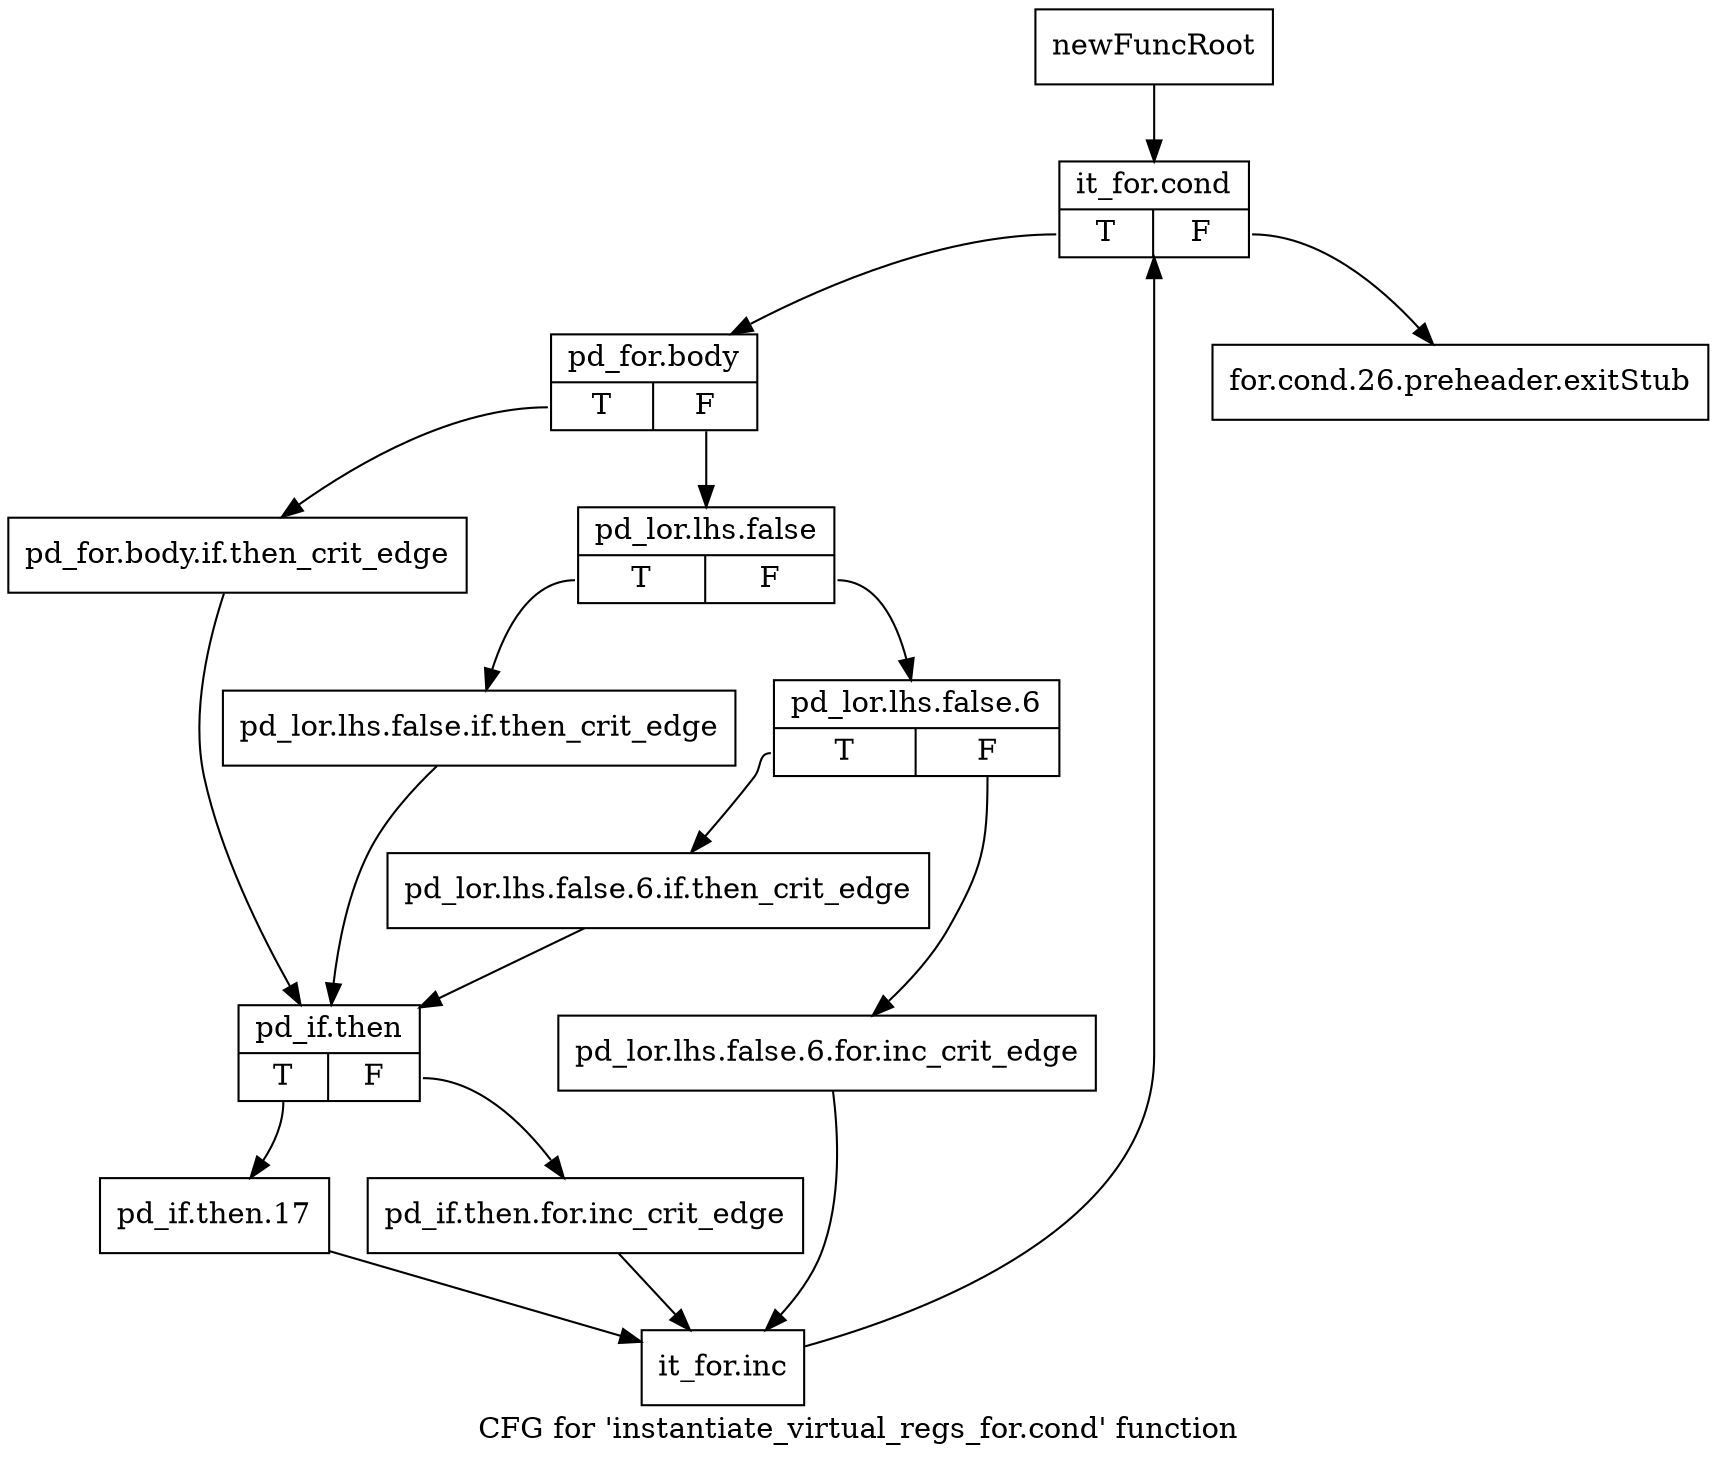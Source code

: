 digraph "CFG for 'instantiate_virtual_regs_for.cond' function" {
	label="CFG for 'instantiate_virtual_regs_for.cond' function";

	Node0xafe1d40 [shape=record,label="{newFuncRoot}"];
	Node0xafe1d40 -> Node0xafe1de0;
	Node0xafe1d90 [shape=record,label="{for.cond.26.preheader.exitStub}"];
	Node0xafe1de0 [shape=record,label="{it_for.cond|{<s0>T|<s1>F}}"];
	Node0xafe1de0:s0 -> Node0xafe1e30;
	Node0xafe1de0:s1 -> Node0xafe1d90;
	Node0xafe1e30 [shape=record,label="{pd_for.body|{<s0>T|<s1>F}}"];
	Node0xafe1e30:s0 -> Node0xafe2010;
	Node0xafe1e30:s1 -> Node0xafe1e80;
	Node0xafe1e80 [shape=record,label="{pd_lor.lhs.false|{<s0>T|<s1>F}}"];
	Node0xafe1e80:s0 -> Node0xafe1fc0;
	Node0xafe1e80:s1 -> Node0xafe1ed0;
	Node0xafe1ed0 [shape=record,label="{pd_lor.lhs.false.6|{<s0>T|<s1>F}}"];
	Node0xafe1ed0:s0 -> Node0xafe1f70;
	Node0xafe1ed0:s1 -> Node0xafe1f20;
	Node0xafe1f20 [shape=record,label="{pd_lor.lhs.false.6.for.inc_crit_edge}"];
	Node0xafe1f20 -> Node0xafe2150;
	Node0xafe1f70 [shape=record,label="{pd_lor.lhs.false.6.if.then_crit_edge}"];
	Node0xafe1f70 -> Node0xafe2060;
	Node0xafe1fc0 [shape=record,label="{pd_lor.lhs.false.if.then_crit_edge}"];
	Node0xafe1fc0 -> Node0xafe2060;
	Node0xafe2010 [shape=record,label="{pd_for.body.if.then_crit_edge}"];
	Node0xafe2010 -> Node0xafe2060;
	Node0xafe2060 [shape=record,label="{pd_if.then|{<s0>T|<s1>F}}"];
	Node0xafe2060:s0 -> Node0xafe2100;
	Node0xafe2060:s1 -> Node0xafe20b0;
	Node0xafe20b0 [shape=record,label="{pd_if.then.for.inc_crit_edge}"];
	Node0xafe20b0 -> Node0xafe2150;
	Node0xafe2100 [shape=record,label="{pd_if.then.17}"];
	Node0xafe2100 -> Node0xafe2150;
	Node0xafe2150 [shape=record,label="{it_for.inc}"];
	Node0xafe2150 -> Node0xafe1de0;
}
